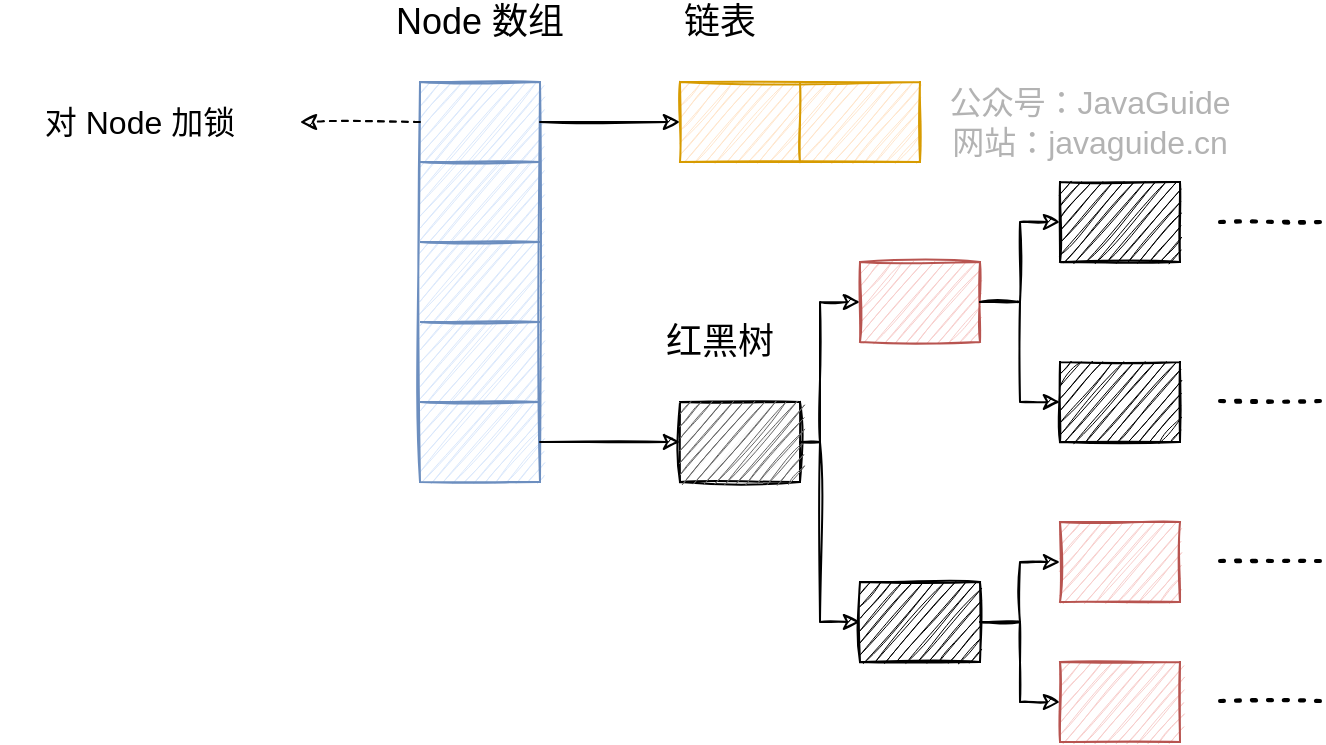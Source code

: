 <mxfile version="13.4.5" type="device"><diagram id="Y7qozskM6-LQTmM2nR-R" name="Page-1"><mxGraphModel dx="1106" dy="997" grid="1" gridSize="10" guides="1" tooltips="1" connect="1" arrows="1" fold="1" page="1" pageScale="1" pageWidth="1169" pageHeight="1654" math="0" shadow="0"><root><mxCell id="0"/><mxCell id="1" parent="0"/><mxCell id="x4e_3JCkDasJyEf7R4wX-1" value="" style="shape=table;html=1;whiteSpace=wrap;startSize=0;container=1;collapsible=0;childLayout=tableLayout;sketch=1;fillColor=#dae8fc;strokeColor=#6c8ebf;rounded=1;" vertex="1" parent="1"><mxGeometry x="290" y="370" width="60" height="200" as="geometry"/></mxCell><mxCell id="x4e_3JCkDasJyEf7R4wX-2" value="" style="shape=partialRectangle;html=1;whiteSpace=wrap;collapsible=0;dropTarget=0;pointerEvents=0;fillColor=none;top=0;left=0;bottom=0;right=0;points=[[0,0.5],[1,0.5]];portConstraint=eastwest;sketch=1;" vertex="1" parent="x4e_3JCkDasJyEf7R4wX-1"><mxGeometry width="60" height="40" as="geometry"/></mxCell><mxCell id="x4e_3JCkDasJyEf7R4wX-3" value="" style="shape=partialRectangle;html=1;whiteSpace=wrap;connectable=0;overflow=hidden;fillColor=none;top=0;left=0;bottom=0;right=0;sketch=1;" vertex="1" parent="x4e_3JCkDasJyEf7R4wX-2"><mxGeometry width="60" height="40" as="geometry"/></mxCell><mxCell id="x4e_3JCkDasJyEf7R4wX-4" value="" style="shape=partialRectangle;html=1;whiteSpace=wrap;collapsible=0;dropTarget=0;pointerEvents=0;fillColor=none;top=0;left=0;bottom=0;right=0;points=[[0,0.5],[1,0.5]];portConstraint=eastwest;sketch=1;" vertex="1" parent="x4e_3JCkDasJyEf7R4wX-1"><mxGeometry y="40" width="60" height="40" as="geometry"/></mxCell><mxCell id="x4e_3JCkDasJyEf7R4wX-5" value="" style="shape=partialRectangle;html=1;whiteSpace=wrap;connectable=0;overflow=hidden;fillColor=none;top=0;left=0;bottom=0;right=0;sketch=1;" vertex="1" parent="x4e_3JCkDasJyEf7R4wX-4"><mxGeometry width="60" height="40" as="geometry"/></mxCell><mxCell id="x4e_3JCkDasJyEf7R4wX-6" value="" style="shape=partialRectangle;html=1;whiteSpace=wrap;collapsible=0;dropTarget=0;pointerEvents=0;fillColor=none;top=0;left=0;bottom=0;right=0;points=[[0,0.5],[1,0.5]];portConstraint=eastwest;sketch=1;" vertex="1" parent="x4e_3JCkDasJyEf7R4wX-1"><mxGeometry y="80" width="60" height="40" as="geometry"/></mxCell><mxCell id="x4e_3JCkDasJyEf7R4wX-7" value="" style="shape=partialRectangle;html=1;whiteSpace=wrap;connectable=0;overflow=hidden;fillColor=none;top=0;left=0;bottom=0;right=0;sketch=1;" vertex="1" parent="x4e_3JCkDasJyEf7R4wX-6"><mxGeometry width="60" height="40" as="geometry"/></mxCell><mxCell id="x4e_3JCkDasJyEf7R4wX-8" value="" style="shape=partialRectangle;html=1;whiteSpace=wrap;collapsible=0;dropTarget=0;pointerEvents=0;fillColor=none;top=0;left=0;bottom=0;right=0;points=[[0,0.5],[1,0.5]];portConstraint=eastwest;sketch=1;" vertex="1" parent="x4e_3JCkDasJyEf7R4wX-1"><mxGeometry y="120" width="60" height="40" as="geometry"/></mxCell><mxCell id="x4e_3JCkDasJyEf7R4wX-9" value="" style="shape=partialRectangle;html=1;whiteSpace=wrap;connectable=0;overflow=hidden;fillColor=none;top=0;left=0;bottom=0;right=0;sketch=1;" vertex="1" parent="x4e_3JCkDasJyEf7R4wX-8"><mxGeometry width="60" height="40" as="geometry"/></mxCell><mxCell id="x4e_3JCkDasJyEf7R4wX-10" value="" style="shape=partialRectangle;html=1;whiteSpace=wrap;collapsible=0;dropTarget=0;pointerEvents=0;fillColor=none;top=0;left=0;bottom=0;right=0;points=[[0,0.5],[1,0.5]];portConstraint=eastwest;sketch=1;" vertex="1" parent="x4e_3JCkDasJyEf7R4wX-1"><mxGeometry y="160" width="60" height="40" as="geometry"/></mxCell><mxCell id="x4e_3JCkDasJyEf7R4wX-11" value="" style="shape=partialRectangle;html=1;whiteSpace=wrap;connectable=0;overflow=hidden;fillColor=none;top=0;left=0;bottom=0;right=0;sketch=1;" vertex="1" parent="x4e_3JCkDasJyEf7R4wX-10"><mxGeometry width="60" height="40" as="geometry"/></mxCell><mxCell id="x4e_3JCkDasJyEf7R4wX-12" value="&lt;font style=&quot;font-size: 18px&quot;&gt;Node 数组&lt;/font&gt;" style="text;html=1;strokeColor=none;fillColor=none;align=center;verticalAlign=middle;whiteSpace=wrap;rounded=0;sketch=1;" vertex="1" parent="1"><mxGeometry x="260" y="330" width="120" height="20" as="geometry"/></mxCell><mxCell id="x4e_3JCkDasJyEf7R4wX-13" value="" style="shape=table;html=1;whiteSpace=wrap;startSize=0;container=1;collapsible=0;childLayout=tableLayout;rounded=1;strokeColor=#d79b00;fillColor=#ffe6cc;sketch=1;" vertex="1" parent="1"><mxGeometry x="420" y="370" width="120" height="40" as="geometry"/></mxCell><mxCell id="x4e_3JCkDasJyEf7R4wX-14" value="" style="shape=partialRectangle;html=1;whiteSpace=wrap;collapsible=0;dropTarget=0;pointerEvents=0;fillColor=none;top=0;left=0;bottom=0;right=0;points=[[0,0.5],[1,0.5]];portConstraint=eastwest;sketch=1;" vertex="1" parent="x4e_3JCkDasJyEf7R4wX-13"><mxGeometry width="120" height="40" as="geometry"/></mxCell><mxCell id="x4e_3JCkDasJyEf7R4wX-15" value="" style="shape=partialRectangle;html=1;whiteSpace=wrap;connectable=0;overflow=hidden;fillColor=none;top=0;left=0;bottom=0;right=0;sketch=1;" vertex="1" parent="x4e_3JCkDasJyEf7R4wX-14"><mxGeometry width="60" height="40" as="geometry"/></mxCell><mxCell id="x4e_3JCkDasJyEf7R4wX-16" value="" style="shape=partialRectangle;html=1;whiteSpace=wrap;connectable=0;overflow=hidden;fillColor=none;top=0;left=0;bottom=0;right=0;sketch=1;" vertex="1" parent="x4e_3JCkDasJyEf7R4wX-14"><mxGeometry x="60" width="60" height="40" as="geometry"/></mxCell><mxCell id="x4e_3JCkDasJyEf7R4wX-17" style="edgeStyle=orthogonalEdgeStyle;rounded=0;orthogonalLoop=1;jettySize=auto;html=1;entryX=0;entryY=0.5;entryDx=0;entryDy=0;sketch=1;" edge="1" parent="1" source="x4e_3JCkDasJyEf7R4wX-2" target="x4e_3JCkDasJyEf7R4wX-14"><mxGeometry relative="1" as="geometry"/></mxCell><mxCell id="x4e_3JCkDasJyEf7R4wX-18" value="" style="shape=table;html=1;whiteSpace=wrap;startSize=0;container=1;collapsible=0;childLayout=tableLayout;rounded=1;fillColor=#f5f5f5;sketch=1;fontColor=#333333;" vertex="1" parent="1"><mxGeometry x="420" y="530" width="60" height="40" as="geometry"/></mxCell><mxCell id="x4e_3JCkDasJyEf7R4wX-19" value="" style="shape=partialRectangle;html=1;whiteSpace=wrap;collapsible=0;dropTarget=0;pointerEvents=0;fillColor=none;top=0;left=0;bottom=0;right=0;points=[[0,0.5],[1,0.5]];portConstraint=eastwest;sketch=1;" vertex="1" parent="x4e_3JCkDasJyEf7R4wX-18"><mxGeometry width="60" height="40" as="geometry"/></mxCell><mxCell id="x4e_3JCkDasJyEf7R4wX-20" value="" style="shape=partialRectangle;html=1;whiteSpace=wrap;connectable=0;overflow=hidden;top=0;left=0;bottom=0;right=0;sketch=1;fillColor=#666666;" vertex="1" parent="x4e_3JCkDasJyEf7R4wX-19"><mxGeometry width="60" height="40" as="geometry"/></mxCell><mxCell id="x4e_3JCkDasJyEf7R4wX-21" style="edgeStyle=orthogonalEdgeStyle;rounded=0;orthogonalLoop=1;jettySize=auto;html=1;sketch=1;" edge="1" parent="1" source="x4e_3JCkDasJyEf7R4wX-10" target="x4e_3JCkDasJyEf7R4wX-18"><mxGeometry relative="1" as="geometry"/></mxCell><mxCell id="x4e_3JCkDasJyEf7R4wX-22" value="&lt;font style=&quot;font-size: 18px&quot;&gt;链表&lt;/font&gt;" style="text;html=1;strokeColor=none;fillColor=none;align=center;verticalAlign=middle;whiteSpace=wrap;rounded=0;sketch=1;" vertex="1" parent="1"><mxGeometry x="420" y="330" width="40" height="20" as="geometry"/></mxCell><mxCell id="x4e_3JCkDasJyEf7R4wX-23" value="公众号：JavaGuide&lt;br style=&quot;font-size: 16px;&quot;&gt;网站：javaguide.cn" style="text;html=1;strokeColor=none;fillColor=none;align=center;verticalAlign=middle;whiteSpace=wrap;rounded=0;labelBackgroundColor=none;fontSize=16;fontColor=#B3B3B3;rotation=0;sketch=1;shadow=0;" vertex="1" parent="1"><mxGeometry x="540" y="385" width="170" height="10" as="geometry"/></mxCell><mxCell id="x4e_3JCkDasJyEf7R4wX-24" value="" style="shape=table;html=1;whiteSpace=wrap;startSize=0;container=1;collapsible=0;childLayout=tableLayout;rounded=1;sketch=1;fillColor=#000000;" vertex="1" parent="1"><mxGeometry x="610" y="510" width="60" height="40" as="geometry"/></mxCell><mxCell id="x4e_3JCkDasJyEf7R4wX-25" value="" style="shape=partialRectangle;html=1;whiteSpace=wrap;collapsible=0;dropTarget=0;pointerEvents=0;fillColor=none;top=0;left=0;bottom=0;right=0;points=[[0,0.5],[1,0.5]];portConstraint=eastwest;sketch=1;" vertex="1" parent="x4e_3JCkDasJyEf7R4wX-24"><mxGeometry width="60" height="40" as="geometry"/></mxCell><mxCell id="x4e_3JCkDasJyEf7R4wX-26" value="" style="shape=partialRectangle;html=1;whiteSpace=wrap;connectable=0;overflow=hidden;fillColor=none;top=0;left=0;bottom=0;right=0;sketch=1;" vertex="1" parent="x4e_3JCkDasJyEf7R4wX-25"><mxGeometry width="60" height="40" as="geometry"/></mxCell><mxCell id="x4e_3JCkDasJyEf7R4wX-27" value="" style="shape=table;html=1;whiteSpace=wrap;startSize=0;container=1;collapsible=0;childLayout=tableLayout;rounded=1;strokeColor=#b85450;fillColor=#f8cecc;sketch=1;" vertex="1" parent="1"><mxGeometry x="610" y="590" width="60" height="40" as="geometry"/></mxCell><mxCell id="x4e_3JCkDasJyEf7R4wX-28" value="" style="shape=partialRectangle;html=1;whiteSpace=wrap;collapsible=0;dropTarget=0;pointerEvents=0;fillColor=none;top=0;left=0;bottom=0;right=0;points=[[0,0.5],[1,0.5]];portConstraint=eastwest;sketch=1;" vertex="1" parent="x4e_3JCkDasJyEf7R4wX-27"><mxGeometry width="60" height="40" as="geometry"/></mxCell><mxCell id="x4e_3JCkDasJyEf7R4wX-29" value="" style="shape=partialRectangle;html=1;whiteSpace=wrap;connectable=0;overflow=hidden;fillColor=none;top=0;left=0;bottom=0;right=0;sketch=1;" vertex="1" parent="x4e_3JCkDasJyEf7R4wX-28"><mxGeometry width="60" height="40" as="geometry"/></mxCell><mxCell id="x4e_3JCkDasJyEf7R4wX-30" value="" style="shape=table;html=1;whiteSpace=wrap;startSize=0;container=1;collapsible=0;childLayout=tableLayout;rounded=1;sketch=1;fillColor=#000000;" vertex="1" parent="1"><mxGeometry x="510" y="620" width="60" height="40" as="geometry"/></mxCell><mxCell id="x4e_3JCkDasJyEf7R4wX-31" value="" style="shape=partialRectangle;html=1;whiteSpace=wrap;collapsible=0;dropTarget=0;pointerEvents=0;fillColor=none;top=0;left=0;bottom=0;right=0;points=[[0,0.5],[1,0.5]];portConstraint=eastwest;sketch=1;" vertex="1" parent="x4e_3JCkDasJyEf7R4wX-30"><mxGeometry width="60" height="40" as="geometry"/></mxCell><mxCell id="x4e_3JCkDasJyEf7R4wX-32" value="" style="shape=partialRectangle;html=1;whiteSpace=wrap;connectable=0;overflow=hidden;fillColor=none;top=0;left=0;bottom=0;right=0;sketch=1;" vertex="1" parent="x4e_3JCkDasJyEf7R4wX-31"><mxGeometry width="60" height="40" as="geometry"/></mxCell><mxCell id="x4e_3JCkDasJyEf7R4wX-33" value="" style="shape=table;html=1;whiteSpace=wrap;startSize=0;container=1;collapsible=0;childLayout=tableLayout;rounded=1;strokeColor=#000000;sketch=1;fontColor=#333333;fillColor=#000000;" vertex="1" parent="1"><mxGeometry x="610" y="420" width="60" height="40" as="geometry"/></mxCell><mxCell id="x4e_3JCkDasJyEf7R4wX-34" value="" style="shape=partialRectangle;html=1;whiteSpace=wrap;collapsible=0;dropTarget=0;pointerEvents=0;fillColor=none;top=0;left=0;bottom=0;right=0;points=[[0,0.5],[1,0.5]];portConstraint=eastwest;sketch=1;" vertex="1" parent="x4e_3JCkDasJyEf7R4wX-33"><mxGeometry width="60" height="40" as="geometry"/></mxCell><mxCell id="x4e_3JCkDasJyEf7R4wX-35" value="" style="shape=partialRectangle;html=1;whiteSpace=wrap;connectable=0;overflow=hidden;fillColor=none;top=0;left=0;bottom=0;right=0;sketch=1;" vertex="1" parent="x4e_3JCkDasJyEf7R4wX-34"><mxGeometry width="60" height="40" as="geometry"/></mxCell><mxCell id="x4e_3JCkDasJyEf7R4wX-36" value="" style="endArrow=none;dashed=1;html=1;dashPattern=1 3;strokeWidth=2;sketch=1;" edge="1" parent="1"><mxGeometry width="50" height="50" relative="1" as="geometry"><mxPoint x="690" y="440" as="sourcePoint"/><mxPoint x="740" y="440" as="targetPoint"/></mxGeometry></mxCell><mxCell id="x4e_3JCkDasJyEf7R4wX-37" value="" style="endArrow=none;dashed=1;html=1;dashPattern=1 3;strokeWidth=2;sketch=1;" edge="1" parent="1"><mxGeometry width="50" height="50" relative="1" as="geometry"><mxPoint x="690" y="529.5" as="sourcePoint"/><mxPoint x="740" y="529.5" as="targetPoint"/></mxGeometry></mxCell><mxCell id="x4e_3JCkDasJyEf7R4wX-38" value="" style="endArrow=none;dashed=1;html=1;dashPattern=1 3;strokeWidth=2;sketch=1;" edge="1" parent="1"><mxGeometry width="50" height="50" relative="1" as="geometry"><mxPoint x="690" y="609.5" as="sourcePoint"/><mxPoint x="740" y="609.5" as="targetPoint"/></mxGeometry></mxCell><mxCell id="x4e_3JCkDasJyEf7R4wX-39" value="" style="endArrow=none;dashed=1;html=1;dashPattern=1 3;strokeWidth=2;sketch=1;" edge="1" parent="1"><mxGeometry width="50" height="50" relative="1" as="geometry"><mxPoint x="690" y="679.5" as="sourcePoint"/><mxPoint x="740" y="679.5" as="targetPoint"/></mxGeometry></mxCell><mxCell id="x4e_3JCkDasJyEf7R4wX-40" style="edgeStyle=orthogonalEdgeStyle;rounded=0;orthogonalLoop=1;jettySize=auto;html=1;entryX=0;entryY=0.5;entryDx=0;entryDy=0;sketch=1;" edge="1" parent="1" source="x4e_3JCkDasJyEf7R4wX-19" target="x4e_3JCkDasJyEf7R4wX-43"><mxGeometry relative="1" as="geometry"><Array as="points"><mxPoint x="490" y="550"/><mxPoint x="490" y="480"/></Array></mxGeometry></mxCell><mxCell id="x4e_3JCkDasJyEf7R4wX-41" style="edgeStyle=orthogonalEdgeStyle;rounded=0;orthogonalLoop=1;jettySize=auto;html=1;entryX=0;entryY=0.5;entryDx=0;entryDy=0;sketch=1;" edge="1" parent="1" source="x4e_3JCkDasJyEf7R4wX-19" target="x4e_3JCkDasJyEf7R4wX-30"><mxGeometry relative="1" as="geometry"><Array as="points"><mxPoint x="490" y="550"/><mxPoint x="490" y="640"/></Array></mxGeometry></mxCell><mxCell id="x4e_3JCkDasJyEf7R4wX-42" value="" style="shape=table;html=1;whiteSpace=wrap;startSize=0;container=1;collapsible=0;childLayout=tableLayout;rounded=1;strokeColor=#b85450;fillColor=#f8cecc;sketch=1;" vertex="1" parent="1"><mxGeometry x="510" y="460" width="60" height="40" as="geometry"/></mxCell><mxCell id="x4e_3JCkDasJyEf7R4wX-43" value="" style="shape=partialRectangle;html=1;whiteSpace=wrap;collapsible=0;dropTarget=0;pointerEvents=0;fillColor=none;top=0;left=0;bottom=0;right=0;points=[[0,0.5],[1,0.5]];portConstraint=eastwest;sketch=1;" vertex="1" parent="x4e_3JCkDasJyEf7R4wX-42"><mxGeometry width="60" height="40" as="geometry"/></mxCell><mxCell id="x4e_3JCkDasJyEf7R4wX-44" value="" style="shape=partialRectangle;html=1;whiteSpace=wrap;connectable=0;overflow=hidden;fillColor=none;top=0;left=0;bottom=0;right=0;sketch=1;" vertex="1" parent="x4e_3JCkDasJyEf7R4wX-43"><mxGeometry width="60" height="40" as="geometry"/></mxCell><mxCell id="x4e_3JCkDasJyEf7R4wX-45" style="edgeStyle=orthogonalEdgeStyle;rounded=0;orthogonalLoop=1;jettySize=auto;html=1;entryX=0;entryY=0.5;entryDx=0;entryDy=0;sketch=1;" edge="1" parent="1" source="x4e_3JCkDasJyEf7R4wX-43" target="x4e_3JCkDasJyEf7R4wX-34"><mxGeometry relative="1" as="geometry"/></mxCell><mxCell id="x4e_3JCkDasJyEf7R4wX-46" style="edgeStyle=orthogonalEdgeStyle;rounded=0;orthogonalLoop=1;jettySize=auto;html=1;sketch=1;" edge="1" parent="1" source="x4e_3JCkDasJyEf7R4wX-43" target="x4e_3JCkDasJyEf7R4wX-25"><mxGeometry relative="1" as="geometry"/></mxCell><mxCell id="x4e_3JCkDasJyEf7R4wX-47" style="edgeStyle=orthogonalEdgeStyle;rounded=0;orthogonalLoop=1;jettySize=auto;html=1;entryX=0;entryY=0.5;entryDx=0;entryDy=0;sketch=1;" edge="1" parent="1" source="x4e_3JCkDasJyEf7R4wX-31" target="x4e_3JCkDasJyEf7R4wX-28"><mxGeometry relative="1" as="geometry"><Array as="points"><mxPoint x="590" y="640"/><mxPoint x="590" y="610"/></Array></mxGeometry></mxCell><mxCell id="x4e_3JCkDasJyEf7R4wX-48" style="edgeStyle=orthogonalEdgeStyle;rounded=0;orthogonalLoop=1;jettySize=auto;html=1;sketch=1;" edge="1" parent="1" source="x4e_3JCkDasJyEf7R4wX-31" target="x4e_3JCkDasJyEf7R4wX-50"><mxGeometry relative="1" as="geometry"/></mxCell><mxCell id="x4e_3JCkDasJyEf7R4wX-49" value="" style="shape=table;html=1;whiteSpace=wrap;startSize=0;container=1;collapsible=0;childLayout=tableLayout;rounded=1;strokeColor=#b85450;fillColor=#f8cecc;sketch=1;" vertex="1" parent="1"><mxGeometry x="610" y="660" width="60" height="40" as="geometry"/></mxCell><mxCell id="x4e_3JCkDasJyEf7R4wX-50" value="" style="shape=partialRectangle;html=1;whiteSpace=wrap;collapsible=0;dropTarget=0;pointerEvents=0;fillColor=none;top=0;left=0;bottom=0;right=0;points=[[0,0.5],[1,0.5]];portConstraint=eastwest;sketch=1;" vertex="1" parent="x4e_3JCkDasJyEf7R4wX-49"><mxGeometry width="60" height="40" as="geometry"/></mxCell><mxCell id="x4e_3JCkDasJyEf7R4wX-51" value="" style="shape=partialRectangle;html=1;whiteSpace=wrap;connectable=0;overflow=hidden;fillColor=none;top=0;left=0;bottom=0;right=0;sketch=1;" vertex="1" parent="x4e_3JCkDasJyEf7R4wX-50"><mxGeometry width="60" height="40" as="geometry"/></mxCell><mxCell id="x4e_3JCkDasJyEf7R4wX-52" value="&lt;span style=&quot;font-size: 18px&quot;&gt;红黑树&lt;/span&gt;" style="text;html=1;strokeColor=none;fillColor=none;align=center;verticalAlign=middle;whiteSpace=wrap;rounded=0;sketch=1;" vertex="1" parent="1"><mxGeometry x="410" y="490" width="60" height="20" as="geometry"/></mxCell><mxCell id="x4e_3JCkDasJyEf7R4wX-53" value="对 Node 加锁" style="text;html=1;strokeColor=none;fillColor=none;align=center;verticalAlign=middle;whiteSpace=wrap;rounded=0;fontSize=16;" vertex="1" parent="1"><mxGeometry x="80" y="380" width="140" height="20" as="geometry"/></mxCell><mxCell id="x4e_3JCkDasJyEf7R4wX-54" style="edgeStyle=orthogonalEdgeStyle;rounded=0;orthogonalLoop=1;jettySize=auto;html=1;sketch=1;dashed=1;" edge="1" parent="1"><mxGeometry relative="1" as="geometry"><mxPoint x="230" y="390" as="targetPoint"/><mxPoint x="290" y="390" as="sourcePoint"/></mxGeometry></mxCell></root></mxGraphModel></diagram></mxfile>